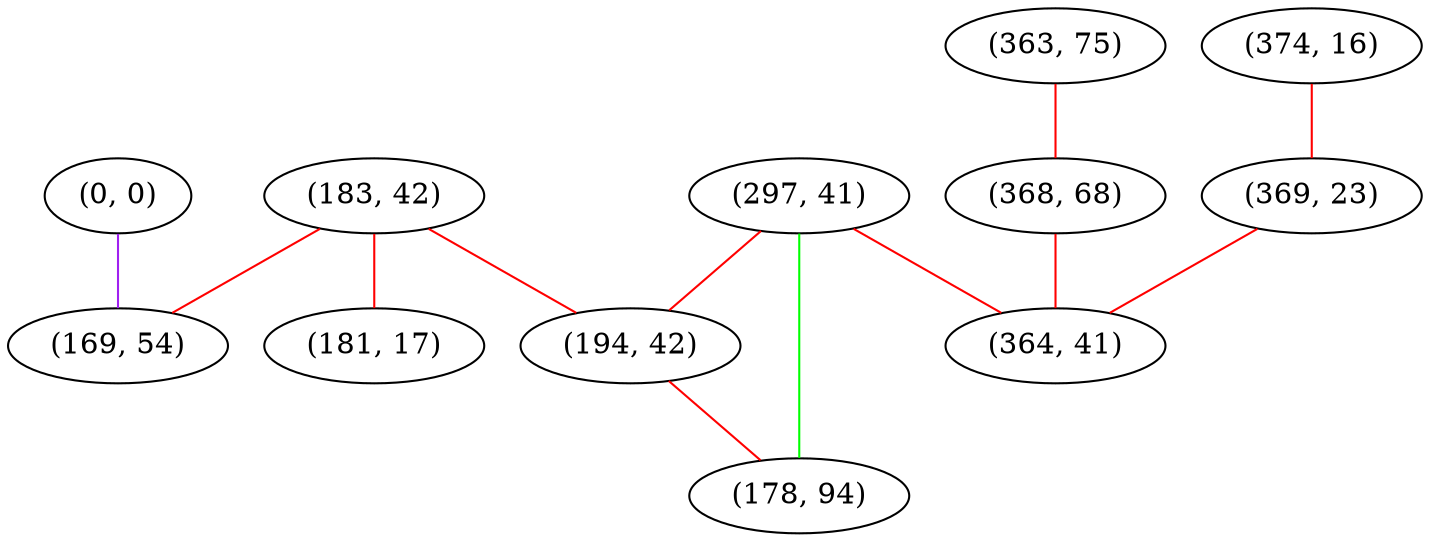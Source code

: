 graph "" {
"(0, 0)";
"(374, 16)";
"(363, 75)";
"(183, 42)";
"(368, 68)";
"(169, 54)";
"(297, 41)";
"(194, 42)";
"(369, 23)";
"(181, 17)";
"(178, 94)";
"(364, 41)";
"(0, 0)" -- "(169, 54)"  [color=purple, key=0, weight=4];
"(374, 16)" -- "(369, 23)"  [color=red, key=0, weight=1];
"(363, 75)" -- "(368, 68)"  [color=red, key=0, weight=1];
"(183, 42)" -- "(181, 17)"  [color=red, key=0, weight=1];
"(183, 42)" -- "(169, 54)"  [color=red, key=0, weight=1];
"(183, 42)" -- "(194, 42)"  [color=red, key=0, weight=1];
"(368, 68)" -- "(364, 41)"  [color=red, key=0, weight=1];
"(297, 41)" -- "(178, 94)"  [color=green, key=0, weight=2];
"(297, 41)" -- "(364, 41)"  [color=red, key=0, weight=1];
"(297, 41)" -- "(194, 42)"  [color=red, key=0, weight=1];
"(194, 42)" -- "(178, 94)"  [color=red, key=0, weight=1];
"(369, 23)" -- "(364, 41)"  [color=red, key=0, weight=1];
}
